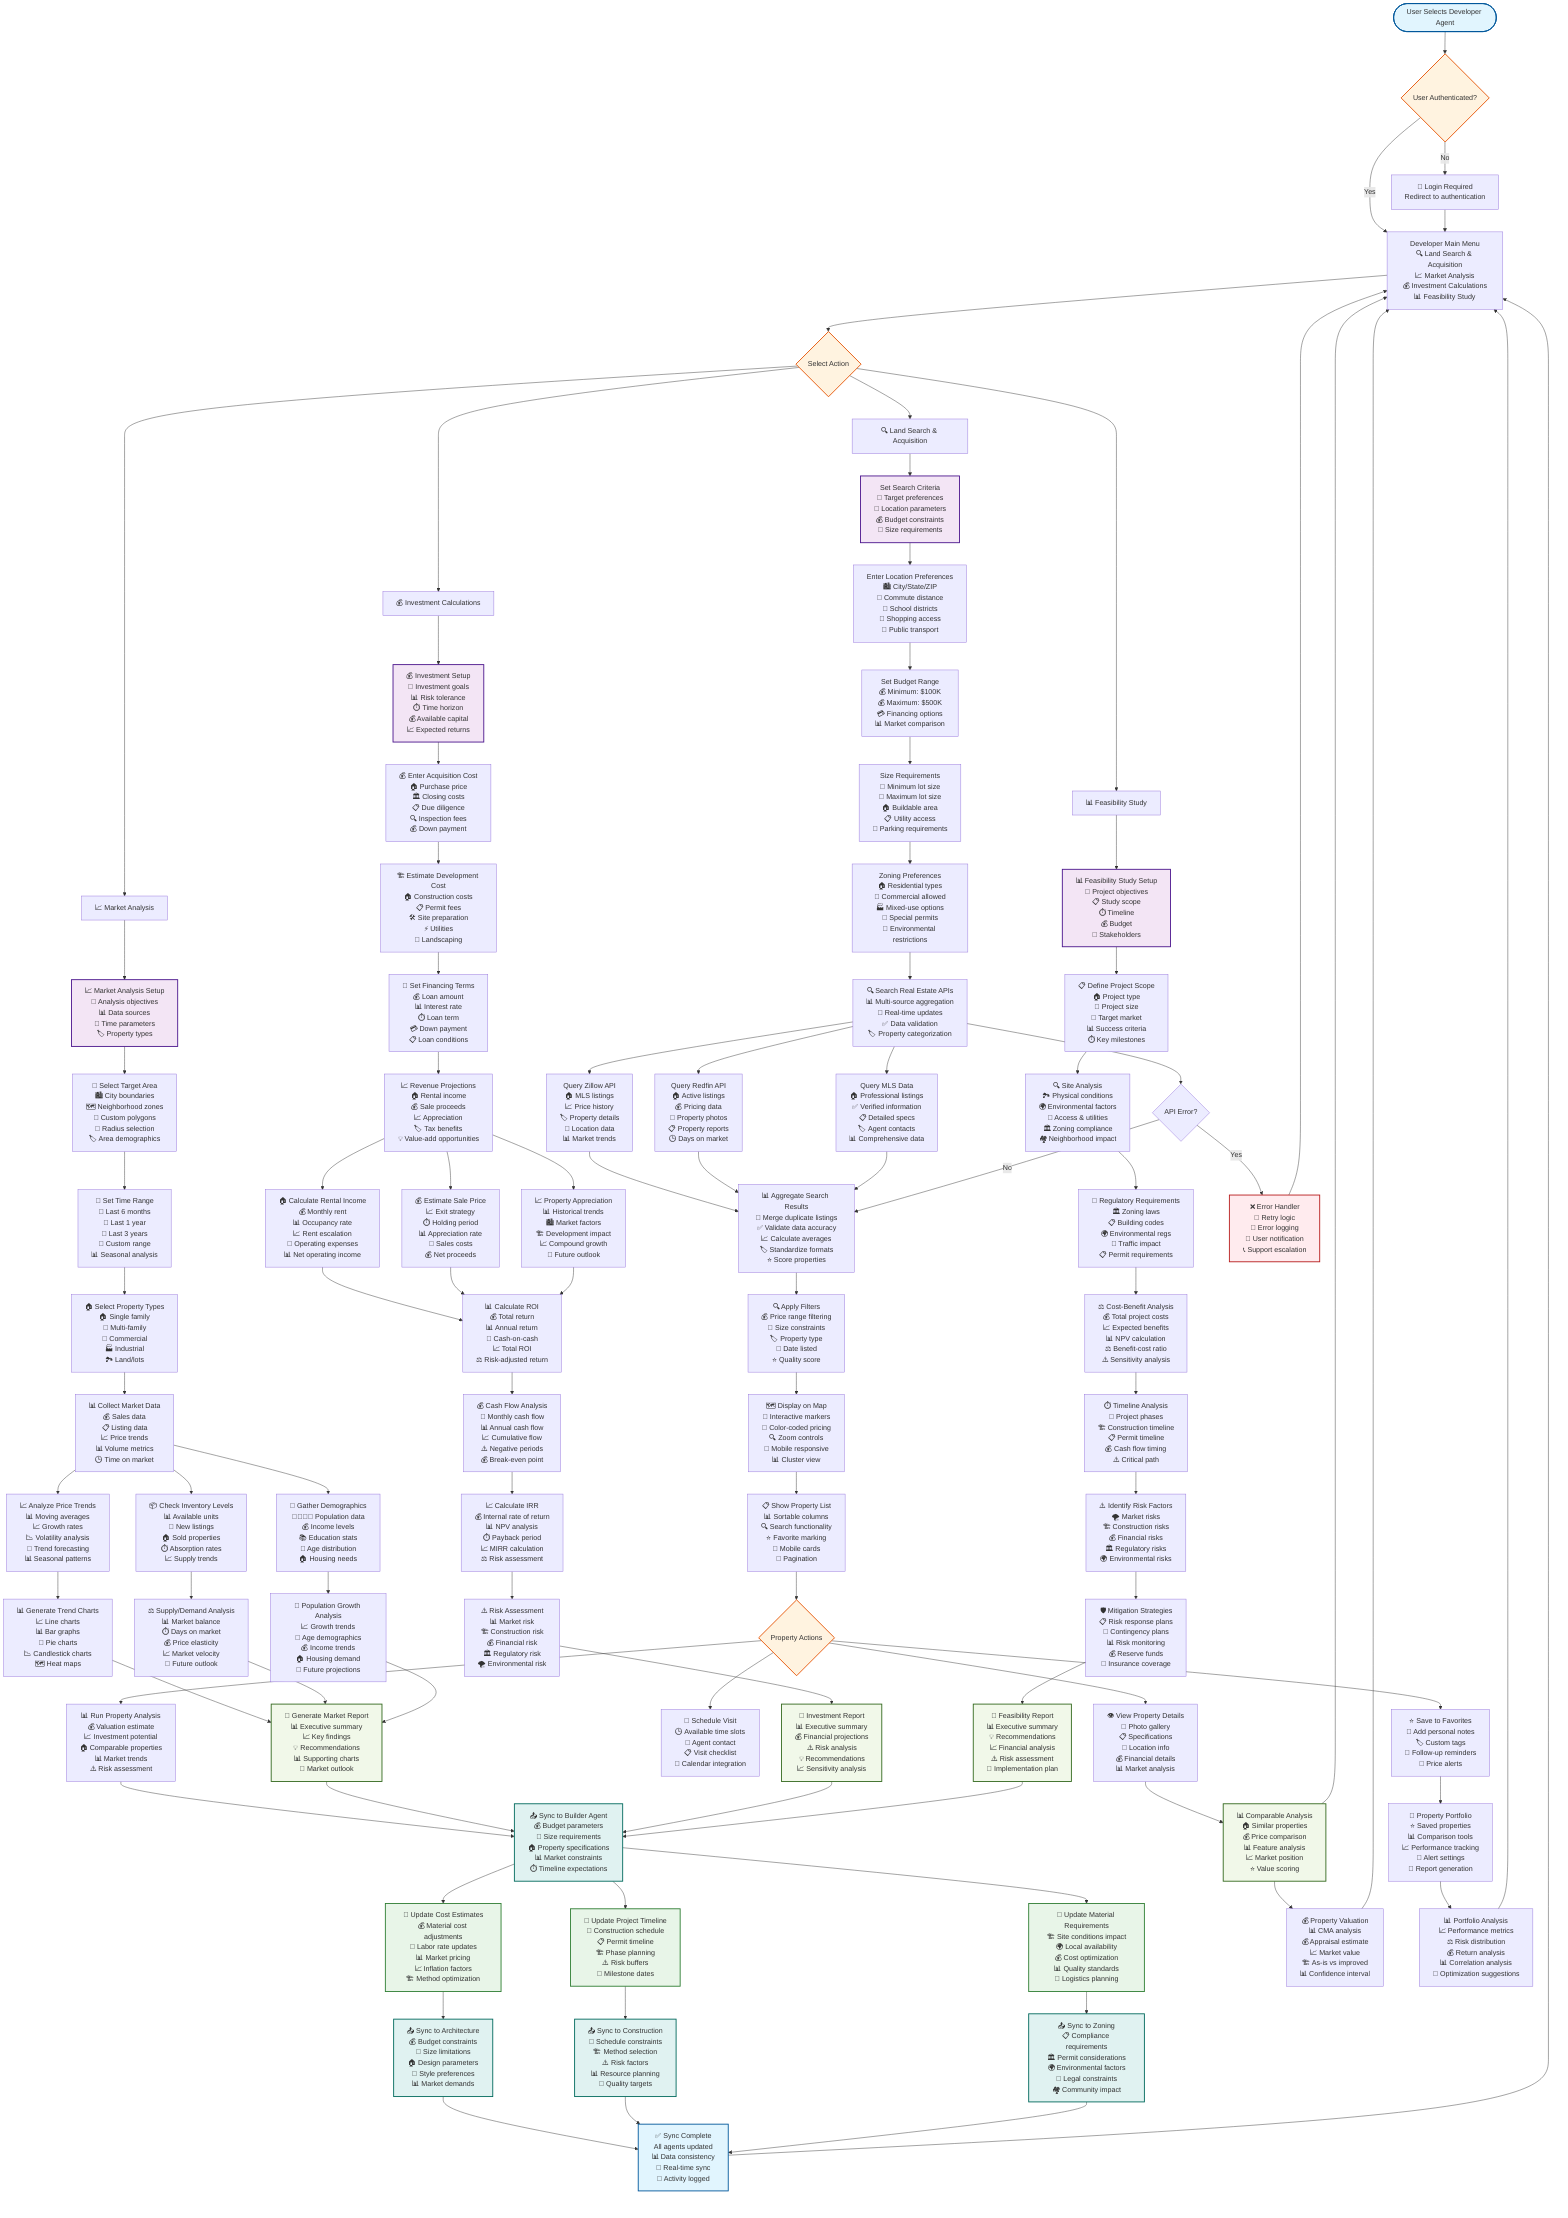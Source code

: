flowchart TD
    START([User Selects Developer Agent]) --> AUTH_CHECK{User Authenticated?}
    AUTH_CHECK -->|No| LOGIN[🔐 Login Required<br/>Redirect to authentication]
    AUTH_CHECK -->|Yes| DEV_MENU[Developer Main Menu<br/>🔍 Land Search & Acquisition<br/>📈 Market Analysis<br/>💰 Investment Calculations<br/>📊 Feasibility Study]
    
    LOGIN --> DEV_MENU
    
    DEV_MENU --> DEV_CHOICE{Select Action}
    
    DEV_CHOICE --> LAND_SEARCH[🔍 Land Search & Acquisition]
    DEV_CHOICE --> MARKET_ANALYSIS[📈 Market Analysis]
    DEV_CHOICE --> INVESTMENT_CALC[💰 Investment Calculations]
    DEV_CHOICE --> FEASIBILITY[📊 Feasibility Study]
    
    %% Land Search Flow
    LAND_SEARCH --> SEARCH_CRITERIA[Set Search Criteria<br/>🎯 Target preferences<br/>📍 Location parameters<br/>💰 Budget constraints<br/>📏 Size requirements]
    SEARCH_CRITERIA --> LOCATION_INPUT[Enter Location Preferences<br/>🏙️ City/State/ZIP<br/>🚗 Commute distance<br/>🏫 School districts<br/>🛒 Shopping access<br/>🚌 Public transport]
    LOCATION_INPUT --> BUDGET_RANGE[Set Budget Range<br/>💰 Minimum: $100K<br/>💰 Maximum: $500K<br/>💳 Financing options<br/>📊 Market comparison]
    BUDGET_RANGE --> SIZE_REQS[Size Requirements<br/>📏 Minimum lot size<br/>📐 Maximum lot size<br/>🏠 Buildable area<br/>📋 Utility access<br/>🚗 Parking requirements]
    SIZE_REQS --> ZONING_PREFS[Zoning Preferences<br/>🏠 Residential types<br/>🏢 Commercial allowed<br/>🏭 Mixed-use options<br/>📜 Special permits<br/>🌳 Environmental restrictions]
    
    ZONING_PREFS --> API_SEARCH[🔍 Search Real Estate APIs<br/>📊 Multi-source aggregation<br/>🔄 Real-time updates<br/>✅ Data validation<br/>🏷️ Property categorization]
    API_SEARCH --> ZILLOW_API[Query Zillow API<br/>🏠 MLS listings<br/>📈 Price history<br/>🏷️ Property details<br/>📍 Location data<br/>📊 Market trends]
    API_SEARCH --> REDFIN_API[Query Redfin API<br/>🏠 Active listings<br/>💰 Pricing data<br/>📸 Property photos<br/>📋 Property reports<br/>🕒 Days on market]
    API_SEARCH --> MLS_DATA[Query MLS Data<br/>🏠 Professional listings<br/>✅ Verified information<br/>📋 Detailed specs<br/>🏷️ Agent contacts<br/>📊 Comprehensive data]
    
    ZILLOW_API --> AGGREGATE_RESULTS[📊 Aggregate Search Results<br/>🔗 Merge duplicate listings<br/>✅ Validate data accuracy<br/>📈 Calculate averages<br/>🏷️ Standardize formats<br/>⭐ Score properties]
    REDFIN_API --> AGGREGATE_RESULTS
    MLS_DATA --> AGGREGATE_RESULTS
    
    AGGREGATE_RESULTS --> FILTER_RESULTS[🔍 Apply Filters<br/>💰 Price range filtering<br/>📏 Size constraints<br/>🏷️ Property type<br/>📅 Date listed<br/>⭐ Quality score]
    FILTER_RESULTS --> MAP_VIEW[🗺️ Display on Map<br/>📍 Interactive markers<br/>🎨 Color-coded pricing<br/>🔍 Zoom controls<br/>📱 Mobile responsive<br/>📊 Cluster view]
    MAP_VIEW --> PROPERTY_LIST[📋 Show Property List<br/>📊 Sortable columns<br/>🔍 Search functionality<br/>⭐ Favorite marking<br/>📱 Mobile cards<br/>📄 Pagination]
    
    PROPERTY_LIST --> PROP_ACTIONS{Property Actions}
    PROP_ACTIONS --> VIEW_DETAILS[👁️ View Property Details<br/>📸 Photo gallery<br/>📋 Specifications<br/>📍 Location info<br/>💰 Financial details<br/>📊 Market analysis]
    PROP_ACTIONS --> SAVE_FAVORITE[⭐ Save to Favorites<br/>📝 Add personal notes<br/>🏷️ Custom tags<br/>📅 Follow-up reminders<br/>🔔 Price alerts]
    PROP_ACTIONS --> SCHEDULE_VISIT[📅 Schedule Visit<br/>🕒 Available time slots<br/>👤 Agent contact<br/>📋 Visit checklist<br/>📱 Calendar integration]
    PROP_ACTIONS --> RUN_ANALYSIS[📊 Run Property Analysis<br/>💰 Valuation estimate<br/>📈 Investment potential<br/>🏠 Comparable properties<br/>📊 Market trends<br/>⚠️ Risk assessment]
    
    %% Market Analysis Flow
    MARKET_ANALYSIS --> MARKET_SETUP[📈 Market Analysis Setup<br/>🎯 Analysis objectives<br/>📊 Data sources<br/>📅 Time parameters<br/>🏷️ Property types]
    MARKET_SETUP --> TARGET_AREA[🎯 Select Target Area<br/>🏙️ City boundaries<br/>🗺️ Neighborhood zones<br/>📍 Custom polygons<br/>📏 Radius selection<br/>🏷️ Area demographics]
    TARGET_AREA --> TIME_RANGE[📅 Set Time Range<br/>📅 Last 6 months<br/>📅 Last 1 year<br/>📅 Last 3 years<br/>📅 Custom range<br/>📊 Seasonal analysis]
    TIME_RANGE --> PROPERTY_TYPE[🏠 Select Property Types<br/>🏠 Single family<br/>🏢 Multi-family<br/>🏬 Commercial<br/>🏭 Industrial<br/>🏞️ Land/lots]
    
    PROPERTY_TYPE --> COLLECT_DATA[📊 Collect Market Data<br/>💰 Sales data<br/>📋 Listing data<br/>📈 Price trends<br/>📊 Volume metrics<br/>🕒 Time on market]
    COLLECT_DATA --> PRICE_TRENDS[📈 Analyze Price Trends<br/>📊 Moving averages<br/>📈 Growth rates<br/>📉 Volatility analysis<br/>🔮 Trend forecasting<br/>📊 Seasonal patterns]
    COLLECT_DATA --> INVENTORY_LEVELS[📦 Check Inventory Levels<br/>📊 Available units<br/>📅 New listings<br/>🏠 Sold properties<br/>⏱️ Absorption rates<br/>📈 Supply trends]
    COLLECT_DATA --> DEMOGRAPHIC_DATA[👥 Gather Demographics<br/>👨‍👩‍👧‍👦 Population data<br/>💰 Income levels<br/>📚 Education stats<br/>👥 Age distribution<br/>🏠 Housing needs]
    
    PRICE_TRENDS --> GENERATE_CHARTS[📊 Generate Trend Charts<br/>📈 Line charts<br/>📊 Bar graphs<br/>🥧 Pie charts<br/>📉 Candlestick charts<br/>🗺️ Heat maps]
    INVENTORY_LEVELS --> SUPPLY_DEMAND[⚖️ Supply/Demand Analysis<br/>📊 Market balance<br/>⏱️ Days on market<br/>💰 Price elasticity<br/>📈 Market velocity<br/>🔮 Future outlook]
    DEMOGRAPHIC_DATA --> POPULATION_ANALYSIS[👥 Population Growth Analysis<br/>📈 Growth trends<br/>👶 Age demographics<br/>💰 Income trends<br/>🏠 Housing demand<br/>🔮 Future projections]
    
    GENERATE_CHARTS --> MARKET_REPORT[📄 Generate Market Report<br/>📊 Executive summary<br/>📈 Key findings<br/>💡 Recommendations<br/>📊 Supporting charts<br/>🔮 Market outlook]
    SUPPLY_DEMAND --> MARKET_REPORT
    POPULATION_ANALYSIS --> MARKET_REPORT
    
    %% Investment Calculations Flow
    INVESTMENT_CALC --> INVESTMENT_SETUP[💰 Investment Setup<br/>🎯 Investment goals<br/>📊 Risk tolerance<br/>⏱️ Time horizon<br/>💰 Available capital<br/>📈 Expected returns]
    INVESTMENT_SETUP --> ACQUISITION_COST[💰 Enter Acquisition Cost<br/>🏠 Purchase price<br/>🏛️ Closing costs<br/>📋 Due diligence<br/>🔍 Inspection fees<br/>💰 Down payment]
    ACQUISITION_COST --> DEVELOPMENT_COST[🏗️ Estimate Development Cost<br/>🏠 Construction costs<br/>📋 Permit fees<br/>🛠️ Site preparation<br/>⚡ Utilities<br/>🌳 Landscaping]
    DEVELOPMENT_COST --> FINANCING_TERMS[🏦 Set Financing Terms<br/>💰 Loan amount<br/>📊 Interest rate<br/>⏱️ Loan term<br/>💳 Down payment<br/>📋 Loan conditions]
    FINANCING_TERMS --> REVENUE_PROJ[📈 Revenue Projections<br/>🏠 Rental income<br/>💰 Sale proceeds<br/>📈 Appreciation<br/>🏷️ Tax benefits<br/>💡 Value-add opportunities]
    
    REVENUE_PROJ --> RENTAL_INCOME[🏠 Calculate Rental Income<br/>💰 Monthly rent<br/>📊 Occupancy rate<br/>📈 Rent escalation<br/>💸 Operating expenses<br/>📊 Net operating income]
    REVENUE_PROJ --> SALE_PRICE[💰 Estimate Sale Price<br/>📈 Exit strategy<br/>⏱️ Holding period<br/>📊 Appreciation rate<br/>💸 Sales costs<br/>💰 Net proceeds]
    REVENUE_PROJ --> APPRECIATION[📈 Property Appreciation<br/>📊 Historical trends<br/>🏙️ Market factors<br/>🏗️ Development impact<br/>📈 Compound growth<br/>🔮 Future outlook]
    
    RENTAL_INCOME --> ROI_CALC[📊 Calculate ROI<br/>💰 Total return<br/>📊 Annual return<br/>💸 Cash-on-cash<br/>📈 Total ROI<br/>⚖️ Risk-adjusted return]
    SALE_PRICE --> ROI_CALC
    APPRECIATION --> ROI_CALC
    
    ROI_CALC --> CASH_FLOW[💰 Cash Flow Analysis<br/>💸 Monthly cash flow<br/>📊 Annual cash flow<br/>📈 Cumulative flow<br/>⚠️ Negative periods<br/>💰 Break-even point]
    CASH_FLOW --> IRR_CALC[📈 Calculate IRR<br/>💰 Internal rate of return<br/>📊 NPV analysis<br/>⏱️ Payback period<br/>📈 MIRR calculation<br/>⚖️ Risk assessment]
    IRR_CALC --> RISK_ANALYSIS[⚠️ Risk Assessment<br/>📊 Market risk<br/>🏗️ Construction risk<br/>💰 Financial risk<br/>🏛️ Regulatory risk<br/>🌪️ Environmental risk]
    RISK_ANALYSIS --> INVESTMENT_REPORT[📄 Investment Report<br/>📊 Executive summary<br/>💰 Financial projections<br/>⚠️ Risk analysis<br/>💡 Recommendations<br/>📈 Sensitivity analysis]
    
    %% Feasibility Study Flow
    FEASIBILITY --> FEASIBILITY_SETUP[📊 Feasibility Study Setup<br/>🎯 Project objectives<br/>📋 Study scope<br/>⏱️ Timeline<br/>💰 Budget<br/>👥 Stakeholders]
    FEASIBILITY_SETUP --> PROJECT_SCOPE[📋 Define Project Scope<br/>🏠 Project type<br/>📏 Project size<br/>🎯 Target market<br/>📊 Success criteria<br/>⏱️ Key milestones]
    PROJECT_SCOPE --> SITE_ANALYSIS[🔍 Site Analysis<br/>🏞️ Physical conditions<br/>🌍 Environmental factors<br/>🚗 Access & utilities<br/>🏛️ Zoning compliance<br/>🏘️ Neighborhood impact]
    SITE_ANALYSIS --> REGULATORY_CHECK[📜 Regulatory Requirements<br/>🏛️ Zoning laws<br/>📋 Building codes<br/>🌍 Environmental regs<br/>🚗 Traffic impact<br/>📋 Permit requirements]
    REGULATORY_CHECK --> COST_BENEFIT[⚖️ Cost-Benefit Analysis<br/>💰 Total project costs<br/>📈 Expected benefits<br/>📊 NPV calculation<br/>⚖️ Benefit-cost ratio<br/>⚠️ Sensitivity analysis]
    
    COST_BENEFIT --> TIMELINE_ANALYSIS[⏱️ Timeline Analysis<br/>📅 Project phases<br/>🏗️ Construction timeline<br/>📋 Permit timeline<br/>💰 Cash flow timing<br/>⚠️ Critical path]
    TIMELINE_ANALYSIS --> RISK_FACTORS[⚠️ Identify Risk Factors<br/>🌪️ Market risks<br/>🏗️ Construction risks<br/>💰 Financial risks<br/>🏛️ Regulatory risks<br/>🌍 Environmental risks]
    RISK_FACTORS --> MITIGATION_PLANS[🛡️ Mitigation Strategies<br/>📋 Risk response plans<br/>🔄 Contingency plans<br/>📊 Risk monitoring<br/>💰 Reserve funds<br/>🤝 Insurance coverage]
    MITIGATION_PLANS --> FEASIBILITY_REPORT[📄 Feasibility Report<br/>📊 Executive summary<br/>💡 Recommendations<br/>📈 Financial analysis<br/>⚠️ Risk assessment<br/>📅 Implementation plan]
    
    %% Data Synchronization
    RUN_ANALYSIS --> SYNC_TO_BUILDER[📤 Sync to Builder Agent<br/>💰 Budget parameters<br/>📏 Size requirements<br/>🏠 Property specifications<br/>📊 Market constraints<br/>⏱️ Timeline expectations]
    MARKET_REPORT --> SYNC_TO_BUILDER
    INVESTMENT_REPORT --> SYNC_TO_BUILDER
    FEASIBILITY_REPORT --> SYNC_TO_BUILDER
    
    SYNC_TO_BUILDER --> UPDATE_COSTS[🔄 Update Cost Estimates<br/>💰 Material cost adjustments<br/>👷 Labor rate updates<br/>📊 Market pricing<br/>📈 Inflation factors<br/>🏗️ Method optimization]
    SYNC_TO_BUILDER --> UPDATE_TIMELINE[🔄 Update Project Timeline<br/>📅 Construction schedule<br/>📋 Permit timeline<br/>🏗️ Phase planning<br/>⚠️ Risk buffers<br/>🎯 Milestone dates]
    SYNC_TO_BUILDER --> UPDATE_MATERIALS[🔄 Update Material Requirements<br/>🏗️ Site conditions impact<br/>🌍 Local availability<br/>💰 Cost optimization<br/>📊 Quality standards<br/>🚚 Logistics planning]
    
    %% Additional Analysis Features
    VIEW_DETAILS --> COMP_ANALYSIS[📊 Comparable Analysis<br/>🏠 Similar properties<br/>💰 Price comparison<br/>📊 Feature analysis<br/>📈 Market position<br/>⭐ Value scoring]
    COMP_ANALYSIS --> VALUATION[💰 Property Valuation<br/>📊 CMA analysis<br/>💰 Appraisal estimate<br/>📈 Market value<br/>🏗️ As-is vs improved<br/>📊 Confidence interval]
    
    SAVE_FAVORITE --> PORTFOLIO[📂 Property Portfolio<br/>⭐ Saved properties<br/>📊 Comparison tools<br/>📈 Performance tracking<br/>🔔 Alert settings<br/>📄 Report generation]
    PORTFOLIO --> PORTFOLIO_ANALYSIS[📊 Portfolio Analysis<br/>📈 Performance metrics<br/>⚖️ Risk distribution<br/>💰 Return analysis<br/>📊 Correlation analysis<br/>🎯 Optimization suggestions]
    
    %% Integration Points
    UPDATE_COSTS --> ARCHITECTURE_SYNC[📤 Sync to Architecture<br/>💰 Budget constraints<br/>📏 Size limitations<br/>🏠 Design parameters<br/>🎨 Style preferences<br/>📊 Market demands]
    UPDATE_TIMELINE --> CONSTRUCTION_SYNC[📤 Sync to Construction<br/>📅 Schedule constraints<br/>🏗️ Method selection<br/>⚠️ Risk factors<br/>📊 Resource planning<br/>🎯 Quality targets]
    UPDATE_MATERIALS --> ZONING_SYNC[📤 Sync to Zoning<br/>📋 Compliance requirements<br/>🏛️ Permit considerations<br/>🌍 Environmental factors<br/>📜 Legal constraints<br/>🏘️ Community impact]
    
    %% Completion and Return
    ARCHITECTURE_SYNC --> COMPLETE[✅ Sync Complete<br/>All agents updated<br/>📊 Data consistency<br/>🔄 Real-time sync<br/>📝 Activity logged]
    CONSTRUCTION_SYNC --> COMPLETE
    ZONING_SYNC --> COMPLETE
    COMPLETE --> DEV_MENU
    
    %% Return paths
    VALUATION --> DEV_MENU
    PORTFOLIO_ANALYSIS --> DEV_MENU
    COMP_ANALYSIS --> DEV_MENU
    
    %% Error Handling
    API_SEARCH --> API_ERROR{API Error?}
    API_ERROR -->|Yes| ERROR_HANDLER[❌ Error Handler<br/>🔄 Retry logic<br/>📝 Error logging<br/>🚨 User notification<br/>📞 Support escalation]
    API_ERROR -->|No| AGGREGATE_RESULTS
    ERROR_HANDLER --> DEV_MENU
    
    %% Styling
    classDef startEnd fill:#e1f5fe,stroke:#01579b,stroke-width:2px
    classDef process fill:#f3e5f5,stroke:#4a148c,stroke-width:2px
    classDef decision fill:#fff3e0,stroke:#e65100,stroke-width:2px
    classDef error fill:#ffebee,stroke:#b71c1c,stroke-width:2px
    classDef success fill:#e8f5e8,stroke:#2e7d32,stroke-width:2px
    classDef sync fill:#e0f2f1,stroke:#00695c,stroke-width:2px
    classDef analysis fill:#f1f8e9,stroke:#33691e,stroke-width:2px
    
    class START,COMPLETE startEnd
    class SEARCH_CRITERIA,MARKET_SETUP,INVESTMENT_SETUP,FEASIBILITY_SETUP process
    class AUTH_CHECK,DEV_CHOICE,PROP_ACTIONS decision
    class ERROR_HANDLER error
    class UPDATE_COSTS,UPDATE_TIMELINE,UPDATE_MATERIALS success
    class SYNC_TO_BUILDER,ARCHITECTURE_SYNC,CONSTRUCTION_SYNC,ZONING_SYNC sync
    class MARKET_REPORT,INVESTMENT_REPORT,FEASIBILITY_REPORT,COMP_ANALYSIS analysis
